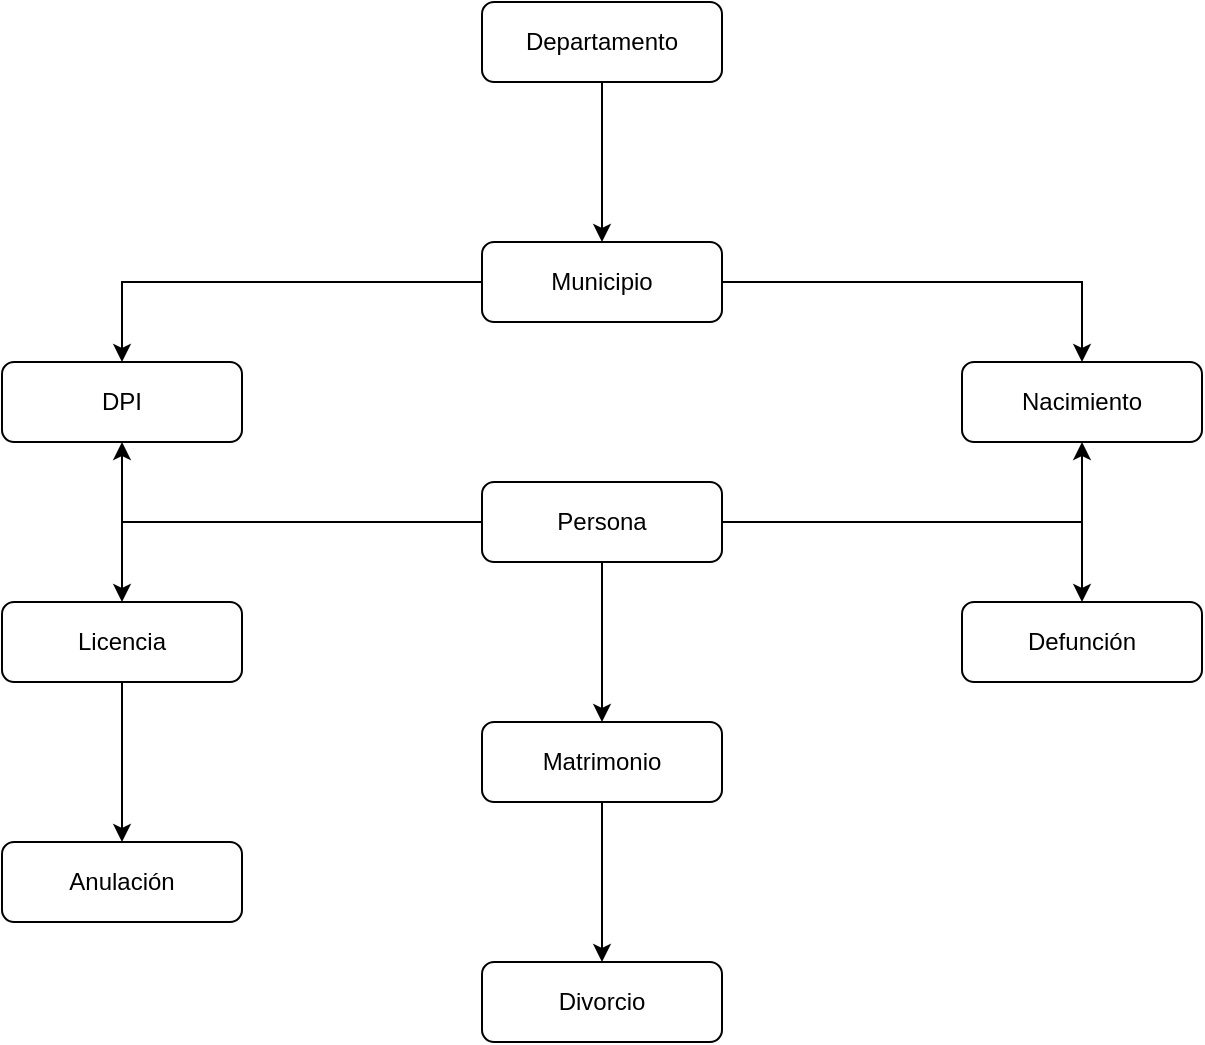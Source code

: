 <mxfile version="16.5.1" type="device"><diagram id="DKEkrAx9h7dzSuS5kxbm" name="Page-1"><mxGraphModel dx="2248" dy="1438" grid="1" gridSize="10" guides="1" tooltips="1" connect="1" arrows="1" fold="1" page="1" pageScale="1" pageWidth="850" pageHeight="1100" math="0" shadow="0"><root><mxCell id="0"/><mxCell id="1" parent="0"/><mxCell id="w4Ax73_L2M0Qnb2bxCu9-14" style="edgeStyle=orthogonalEdgeStyle;rounded=0;orthogonalLoop=1;jettySize=auto;html=1;entryX=0.5;entryY=1;entryDx=0;entryDy=0;" parent="1" source="w4Ax73_L2M0Qnb2bxCu9-1" target="w4Ax73_L2M0Qnb2bxCu9-4" edge="1"><mxGeometry relative="1" as="geometry"/></mxCell><mxCell id="w4Ax73_L2M0Qnb2bxCu9-15" style="edgeStyle=orthogonalEdgeStyle;rounded=0;orthogonalLoop=1;jettySize=auto;html=1;entryX=0.5;entryY=0;entryDx=0;entryDy=0;" parent="1" source="w4Ax73_L2M0Qnb2bxCu9-1" target="w4Ax73_L2M0Qnb2bxCu9-9" edge="1"><mxGeometry relative="1" as="geometry"/></mxCell><mxCell id="w4Ax73_L2M0Qnb2bxCu9-16" style="edgeStyle=orthogonalEdgeStyle;rounded=0;orthogonalLoop=1;jettySize=auto;html=1;entryX=0.5;entryY=1;entryDx=0;entryDy=0;" parent="1" source="w4Ax73_L2M0Qnb2bxCu9-1" target="w4Ax73_L2M0Qnb2bxCu9-10" edge="1"><mxGeometry relative="1" as="geometry"/></mxCell><mxCell id="w4Ax73_L2M0Qnb2bxCu9-17" style="edgeStyle=orthogonalEdgeStyle;rounded=0;orthogonalLoop=1;jettySize=auto;html=1;entryX=0.5;entryY=0;entryDx=0;entryDy=0;" parent="1" source="w4Ax73_L2M0Qnb2bxCu9-1" target="w4Ax73_L2M0Qnb2bxCu9-5" edge="1"><mxGeometry relative="1" as="geometry"/></mxCell><mxCell id="w4Ax73_L2M0Qnb2bxCu9-19" style="edgeStyle=orthogonalEdgeStyle;rounded=0;orthogonalLoop=1;jettySize=auto;html=1;entryX=0.5;entryY=0;entryDx=0;entryDy=0;" parent="1" source="w4Ax73_L2M0Qnb2bxCu9-1" target="w4Ax73_L2M0Qnb2bxCu9-2" edge="1"><mxGeometry relative="1" as="geometry"/></mxCell><mxCell id="w4Ax73_L2M0Qnb2bxCu9-1" value="Persona" style="rounded=1;whiteSpace=wrap;html=1;" parent="1" vertex="1"><mxGeometry x="380" y="360" width="120" height="40" as="geometry"/></mxCell><mxCell id="w4Ax73_L2M0Qnb2bxCu9-20" style="edgeStyle=orthogonalEdgeStyle;rounded=0;orthogonalLoop=1;jettySize=auto;html=1;entryX=0.5;entryY=0;entryDx=0;entryDy=0;" parent="1" source="w4Ax73_L2M0Qnb2bxCu9-2" target="w4Ax73_L2M0Qnb2bxCu9-3" edge="1"><mxGeometry relative="1" as="geometry"/></mxCell><mxCell id="w4Ax73_L2M0Qnb2bxCu9-2" value="Matrimonio" style="rounded=1;whiteSpace=wrap;html=1;" parent="1" vertex="1"><mxGeometry x="380" y="480" width="120" height="40" as="geometry"/></mxCell><mxCell id="w4Ax73_L2M0Qnb2bxCu9-3" value="Divorcio" style="rounded=1;whiteSpace=wrap;html=1;" parent="1" vertex="1"><mxGeometry x="380" y="600" width="120" height="40" as="geometry"/></mxCell><mxCell id="w4Ax73_L2M0Qnb2bxCu9-4" value="Nacimiento" style="rounded=1;whiteSpace=wrap;html=1;" parent="1" vertex="1"><mxGeometry x="620" y="300" width="120" height="40" as="geometry"/></mxCell><mxCell id="w4Ax73_L2M0Qnb2bxCu9-18" style="edgeStyle=orthogonalEdgeStyle;rounded=0;orthogonalLoop=1;jettySize=auto;html=1;entryX=0.5;entryY=0;entryDx=0;entryDy=0;" parent="1" source="w4Ax73_L2M0Qnb2bxCu9-5" target="w4Ax73_L2M0Qnb2bxCu9-6" edge="1"><mxGeometry relative="1" as="geometry"/></mxCell><mxCell id="w4Ax73_L2M0Qnb2bxCu9-5" value="Licencia" style="rounded=1;whiteSpace=wrap;html=1;" parent="1" vertex="1"><mxGeometry x="140" y="420" width="120" height="40" as="geometry"/></mxCell><mxCell id="w4Ax73_L2M0Qnb2bxCu9-6" value="Anulación" style="rounded=1;whiteSpace=wrap;html=1;" parent="1" vertex="1"><mxGeometry x="140" y="540" width="120" height="40" as="geometry"/></mxCell><mxCell id="w4Ax73_L2M0Qnb2bxCu9-11" style="edgeStyle=orthogonalEdgeStyle;rounded=0;orthogonalLoop=1;jettySize=auto;html=1;entryX=0.5;entryY=0;entryDx=0;entryDy=0;" parent="1" source="w4Ax73_L2M0Qnb2bxCu9-7" target="w4Ax73_L2M0Qnb2bxCu9-8" edge="1"><mxGeometry relative="1" as="geometry"/></mxCell><mxCell id="w4Ax73_L2M0Qnb2bxCu9-7" value="Departamento" style="rounded=1;whiteSpace=wrap;html=1;" parent="1" vertex="1"><mxGeometry x="380" y="120" width="120" height="40" as="geometry"/></mxCell><mxCell id="w4Ax73_L2M0Qnb2bxCu9-12" style="edgeStyle=orthogonalEdgeStyle;rounded=0;orthogonalLoop=1;jettySize=auto;html=1;entryX=0.5;entryY=0;entryDx=0;entryDy=0;" parent="1" source="w4Ax73_L2M0Qnb2bxCu9-8" target="w4Ax73_L2M0Qnb2bxCu9-10" edge="1"><mxGeometry relative="1" as="geometry"/></mxCell><mxCell id="w4Ax73_L2M0Qnb2bxCu9-13" style="edgeStyle=orthogonalEdgeStyle;rounded=0;orthogonalLoop=1;jettySize=auto;html=1;entryX=0.5;entryY=0;entryDx=0;entryDy=0;" parent="1" source="w4Ax73_L2M0Qnb2bxCu9-8" target="w4Ax73_L2M0Qnb2bxCu9-4" edge="1"><mxGeometry relative="1" as="geometry"/></mxCell><mxCell id="w4Ax73_L2M0Qnb2bxCu9-8" value="Municipio" style="rounded=1;whiteSpace=wrap;html=1;" parent="1" vertex="1"><mxGeometry x="380" y="240" width="120" height="40" as="geometry"/></mxCell><mxCell id="w4Ax73_L2M0Qnb2bxCu9-9" value="Defunción" style="rounded=1;whiteSpace=wrap;html=1;" parent="1" vertex="1"><mxGeometry x="620" y="420" width="120" height="40" as="geometry"/></mxCell><mxCell id="w4Ax73_L2M0Qnb2bxCu9-10" value="DPI" style="rounded=1;whiteSpace=wrap;html=1;" parent="1" vertex="1"><mxGeometry x="140" y="300" width="120" height="40" as="geometry"/></mxCell></root></mxGraphModel></diagram></mxfile>